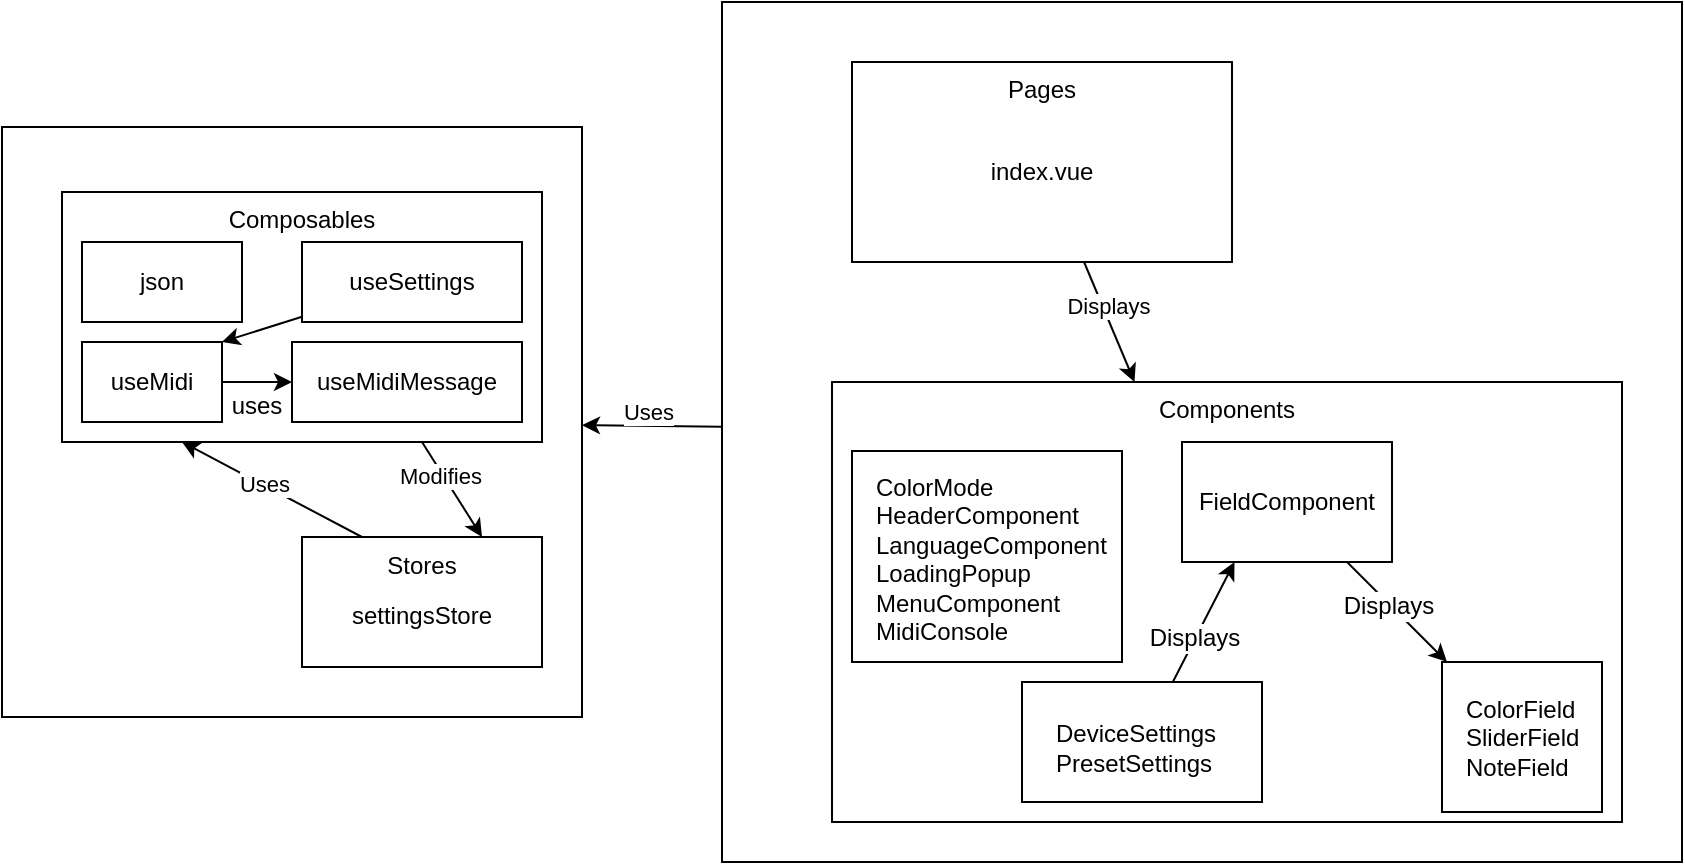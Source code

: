 <mxfile>
    <diagram id="BWIcD3Xi2dSUgdzjhlaD" name="Page-1">
        <mxGraphModel dx="864" dy="779" grid="1" gridSize="10" guides="1" tooltips="1" connect="1" arrows="1" fold="1" page="1" pageScale="1" pageWidth="850" pageHeight="1100" math="0" shadow="0">
            <root>
                <mxCell id="0"/>
                <mxCell id="1" parent="0"/>
                <mxCell id="2" value="" style="whiteSpace=wrap;html=1;verticalAlign=top;" parent="1" vertex="1">
                    <mxGeometry x="40" y="172.5" width="290" height="295" as="geometry"/>
                </mxCell>
                <mxCell id="3" style="edgeStyle=none;html=1;" parent="1" source="5" target="2" edge="1">
                    <mxGeometry relative="1" as="geometry"/>
                </mxCell>
                <mxCell id="4" value="Uses" style="edgeLabel;html=1;align=center;verticalAlign=middle;resizable=0;points=[];" parent="3" vertex="1" connectable="0">
                    <mxGeometry x="-0.386" y="4" relative="1" as="geometry">
                        <mxPoint x="-16" y="-11" as="offset"/>
                    </mxGeometry>
                </mxCell>
                <mxCell id="5" value="" style="whiteSpace=wrap;html=1;verticalAlign=top;" parent="1" vertex="1">
                    <mxGeometry x="400" y="110" width="480" height="430" as="geometry"/>
                </mxCell>
                <mxCell id="6" value="Components&lt;br&gt;" style="whiteSpace=wrap;html=1;verticalAlign=top;" parent="1" vertex="1">
                    <mxGeometry x="455" y="300" width="395" height="220" as="geometry"/>
                </mxCell>
                <mxCell id="15" style="edgeStyle=none;html=1;entryX=0.75;entryY=0;entryDx=0;entryDy=0;exitX=0.75;exitY=1;exitDx=0;exitDy=0;" parent="1" source="7" target="10" edge="1">
                    <mxGeometry relative="1" as="geometry"/>
                </mxCell>
                <mxCell id="16" value="Modifies" style="edgeLabel;html=1;align=center;verticalAlign=middle;resizable=0;points=[];" parent="15" vertex="1" connectable="0">
                    <mxGeometry x="-0.33" y="-2" relative="1" as="geometry">
                        <mxPoint as="offset"/>
                    </mxGeometry>
                </mxCell>
                <mxCell id="7" value="Composables" style="whiteSpace=wrap;html=1;verticalAlign=top;" parent="1" vertex="1">
                    <mxGeometry x="70" y="205" width="240" height="125" as="geometry"/>
                </mxCell>
                <mxCell id="8" style="edgeStyle=none;html=1;entryX=0.25;entryY=1;entryDx=0;entryDy=0;exitX=0.25;exitY=0;exitDx=0;exitDy=0;" parent="1" source="10" target="7" edge="1">
                    <mxGeometry relative="1" as="geometry">
                        <Array as="points"/>
                    </mxGeometry>
                </mxCell>
                <mxCell id="9" value="Uses" style="edgeLabel;html=1;align=center;verticalAlign=middle;resizable=0;points=[];" parent="8" vertex="1" connectable="0">
                    <mxGeometry x="0.1" y="-1" relative="1" as="geometry">
                        <mxPoint as="offset"/>
                    </mxGeometry>
                </mxCell>
                <mxCell id="10" value="Stores&lt;br&gt;" style="whiteSpace=wrap;html=1;verticalAlign=top;" parent="1" vertex="1">
                    <mxGeometry x="190" y="377.5" width="120" height="65" as="geometry"/>
                </mxCell>
                <mxCell id="11" style="edgeStyle=none;html=1;" parent="1" source="13" target="6" edge="1">
                    <mxGeometry relative="1" as="geometry"/>
                </mxCell>
                <mxCell id="12" value="Displays" style="edgeLabel;html=1;align=center;verticalAlign=middle;resizable=0;points=[];" parent="11" vertex="1" connectable="0">
                    <mxGeometry x="-0.24" y="2" relative="1" as="geometry">
                        <mxPoint as="offset"/>
                    </mxGeometry>
                </mxCell>
                <mxCell id="13" value="Pages&lt;br&gt;" style="whiteSpace=wrap;html=1;verticalAlign=top;" parent="1" vertex="1">
                    <mxGeometry x="465" y="140" width="190" height="100" as="geometry"/>
                </mxCell>
                <mxCell id="17" value="index.vue" style="text;strokeColor=none;align=center;fillColor=none;html=1;verticalAlign=middle;whiteSpace=wrap;rounded=0;" parent="1" vertex="1">
                    <mxGeometry x="480" y="160" width="160" height="70" as="geometry"/>
                </mxCell>
                <mxCell id="23" value="settingsStore" style="text;strokeColor=none;align=center;fillColor=none;html=1;verticalAlign=middle;whiteSpace=wrap;rounded=0;" parent="1" vertex="1">
                    <mxGeometry x="200" y="394.5" width="100" height="45" as="geometry"/>
                </mxCell>
                <mxCell id="25" value="" style="whiteSpace=wrap;html=1;strokeWidth=1;fontSize=12;verticalAlign=top;" parent="1" vertex="1">
                    <mxGeometry x="760" y="440" width="80" height="75" as="geometry"/>
                </mxCell>
                <mxCell id="26" value="ColorField&lt;br style=&quot;font-size: 12px;&quot;&gt;SliderField&lt;br style=&quot;font-size: 12px;&quot;&gt;NoteField" style="text;strokeColor=none;align=left;fillColor=none;html=1;verticalAlign=top;whiteSpace=wrap;rounded=0;spacingTop=0;fontSize=12;spacing=2;strokeWidth=1;" parent="1" vertex="1">
                    <mxGeometry x="770" y="450" width="60" height="60" as="geometry"/>
                </mxCell>
                <mxCell id="35" style="edgeStyle=none;html=1;fontSize=12;" parent="1" source="30" target="25" edge="1">
                    <mxGeometry relative="1" as="geometry"/>
                </mxCell>
                <mxCell id="36" value="Displays" style="edgeLabel;html=1;align=center;verticalAlign=middle;resizable=0;points=[];fontSize=12;" parent="35" vertex="1" connectable="0">
                    <mxGeometry x="-0.166" y="-1" relative="1" as="geometry">
                        <mxPoint as="offset"/>
                    </mxGeometry>
                </mxCell>
                <mxCell id="30" value="FieldComponent" style="whiteSpace=wrap;html=1;strokeWidth=1;fontSize=12;verticalAlign=middle;" parent="1" vertex="1">
                    <mxGeometry x="630" y="330" width="105" height="60" as="geometry"/>
                </mxCell>
                <mxCell id="33" style="edgeStyle=none;html=1;entryX=0.25;entryY=1;entryDx=0;entryDy=0;fontSize=12;" parent="1" source="31" target="30" edge="1">
                    <mxGeometry relative="1" as="geometry"/>
                </mxCell>
                <mxCell id="34" value="Displays" style="edgeLabel;html=1;align=center;verticalAlign=middle;resizable=0;points=[];fontSize=12;" parent="33" vertex="1" connectable="0">
                    <mxGeometry x="-0.279" y="1" relative="1" as="geometry">
                        <mxPoint as="offset"/>
                    </mxGeometry>
                </mxCell>
                <mxCell id="31" value="" style="whiteSpace=wrap;html=1;strokeWidth=1;fontSize=12;verticalAlign=top;" parent="1" vertex="1">
                    <mxGeometry x="550" y="450" width="120" height="60" as="geometry"/>
                </mxCell>
                <mxCell id="32" value="&lt;div style=&quot;&quot;&gt;&lt;span style=&quot;background-color: initial;&quot;&gt;DeviceSettings&lt;/span&gt;&lt;/div&gt;&lt;span style=&quot;&quot;&gt;PresetSettings&lt;/span&gt;&lt;span style=&quot;&quot;&gt;&lt;br&gt;&lt;/span&gt;" style="text;strokeColor=none;align=left;fillColor=none;html=1;verticalAlign=middle;whiteSpace=wrap;rounded=0;strokeWidth=1;fontSize=12;" parent="1" vertex="1">
                    <mxGeometry x="565" y="467.5" width="90" height="30" as="geometry"/>
                </mxCell>
                <mxCell id="40" value="" style="whiteSpace=wrap;html=1;strokeWidth=1;fontSize=12;" parent="1" vertex="1">
                    <mxGeometry x="465" y="334.5" width="135" height="105.5" as="geometry"/>
                </mxCell>
                <mxCell id="21" value="ColorMode&lt;br style=&quot;font-size: 12px;&quot;&gt;HeaderComponent&lt;br style=&quot;font-size: 12px;&quot;&gt;LanguageComponent&lt;br style=&quot;font-size: 12px;&quot;&gt;LoadingPopup&lt;br style=&quot;font-size: 12px;&quot;&gt;MenuComponent&lt;br style=&quot;font-size: 12px;&quot;&gt;MidiConsole" style="text;strokeColor=none;align=left;fillColor=none;html=1;verticalAlign=top;whiteSpace=wrap;rounded=0;spacingTop=0;fontSize=12;spacing=2;strokeWidth=1;" parent="1" vertex="1">
                    <mxGeometry x="475" y="338.5" width="125" height="101.5" as="geometry"/>
                </mxCell>
                <mxCell id="41" value="json" style="whiteSpace=wrap;html=1;strokeWidth=1;fontSize=12;" parent="1" vertex="1">
                    <mxGeometry x="80" y="230" width="80" height="40" as="geometry"/>
                </mxCell>
                <mxCell id="46" style="edgeStyle=none;html=1;fontSize=12;" parent="1" source="42" target="43" edge="1">
                    <mxGeometry relative="1" as="geometry"/>
                </mxCell>
                <mxCell id="47" value="uses" style="edgeLabel;html=1;align=center;verticalAlign=middle;resizable=0;points=[];fontSize=12;" parent="46" vertex="1" connectable="0">
                    <mxGeometry x="-0.503" y="1" relative="1" as="geometry">
                        <mxPoint x="8" y="13" as="offset"/>
                    </mxGeometry>
                </mxCell>
                <mxCell id="42" value="useMidi" style="whiteSpace=wrap;html=1;strokeWidth=1;fontSize=12;" parent="1" vertex="1">
                    <mxGeometry x="80" y="280" width="70" height="40" as="geometry"/>
                </mxCell>
                <mxCell id="43" value="useMidiMessage" style="whiteSpace=wrap;html=1;strokeWidth=1;fontSize=12;" parent="1" vertex="1">
                    <mxGeometry x="185" y="280" width="115" height="40" as="geometry"/>
                </mxCell>
                <mxCell id="48" style="edgeStyle=none;html=1;entryX=1;entryY=0;entryDx=0;entryDy=0;" edge="1" parent="1" source="44" target="42">
                    <mxGeometry relative="1" as="geometry"/>
                </mxCell>
                <mxCell id="44" value="useSettings" style="whiteSpace=wrap;html=1;strokeWidth=1;fontSize=12;" parent="1" vertex="1">
                    <mxGeometry x="190" y="230" width="110" height="40" as="geometry"/>
                </mxCell>
            </root>
        </mxGraphModel>
    </diagram>
</mxfile>